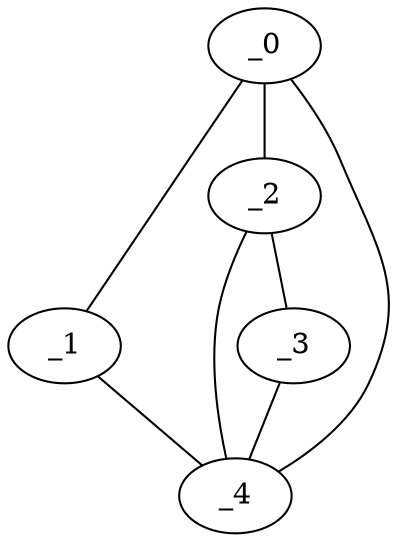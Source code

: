 graph "obj2__270.gxl" {
	_0	 [x=53,
		y=5];
	_1	 [x=56,
		y=2];
	_0 -- _1	 [valence=1];
	_2	 [x=64,
		y=62];
	_0 -- _2	 [valence=1];
	_4	 [x=73,
		y=48];
	_0 -- _4	 [valence=2];
	_1 -- _4	 [valence=1];
	_3	 [x=69,
		y=60];
	_2 -- _3	 [valence=1];
	_2 -- _4	 [valence=2];
	_3 -- _4	 [valence=1];
}
